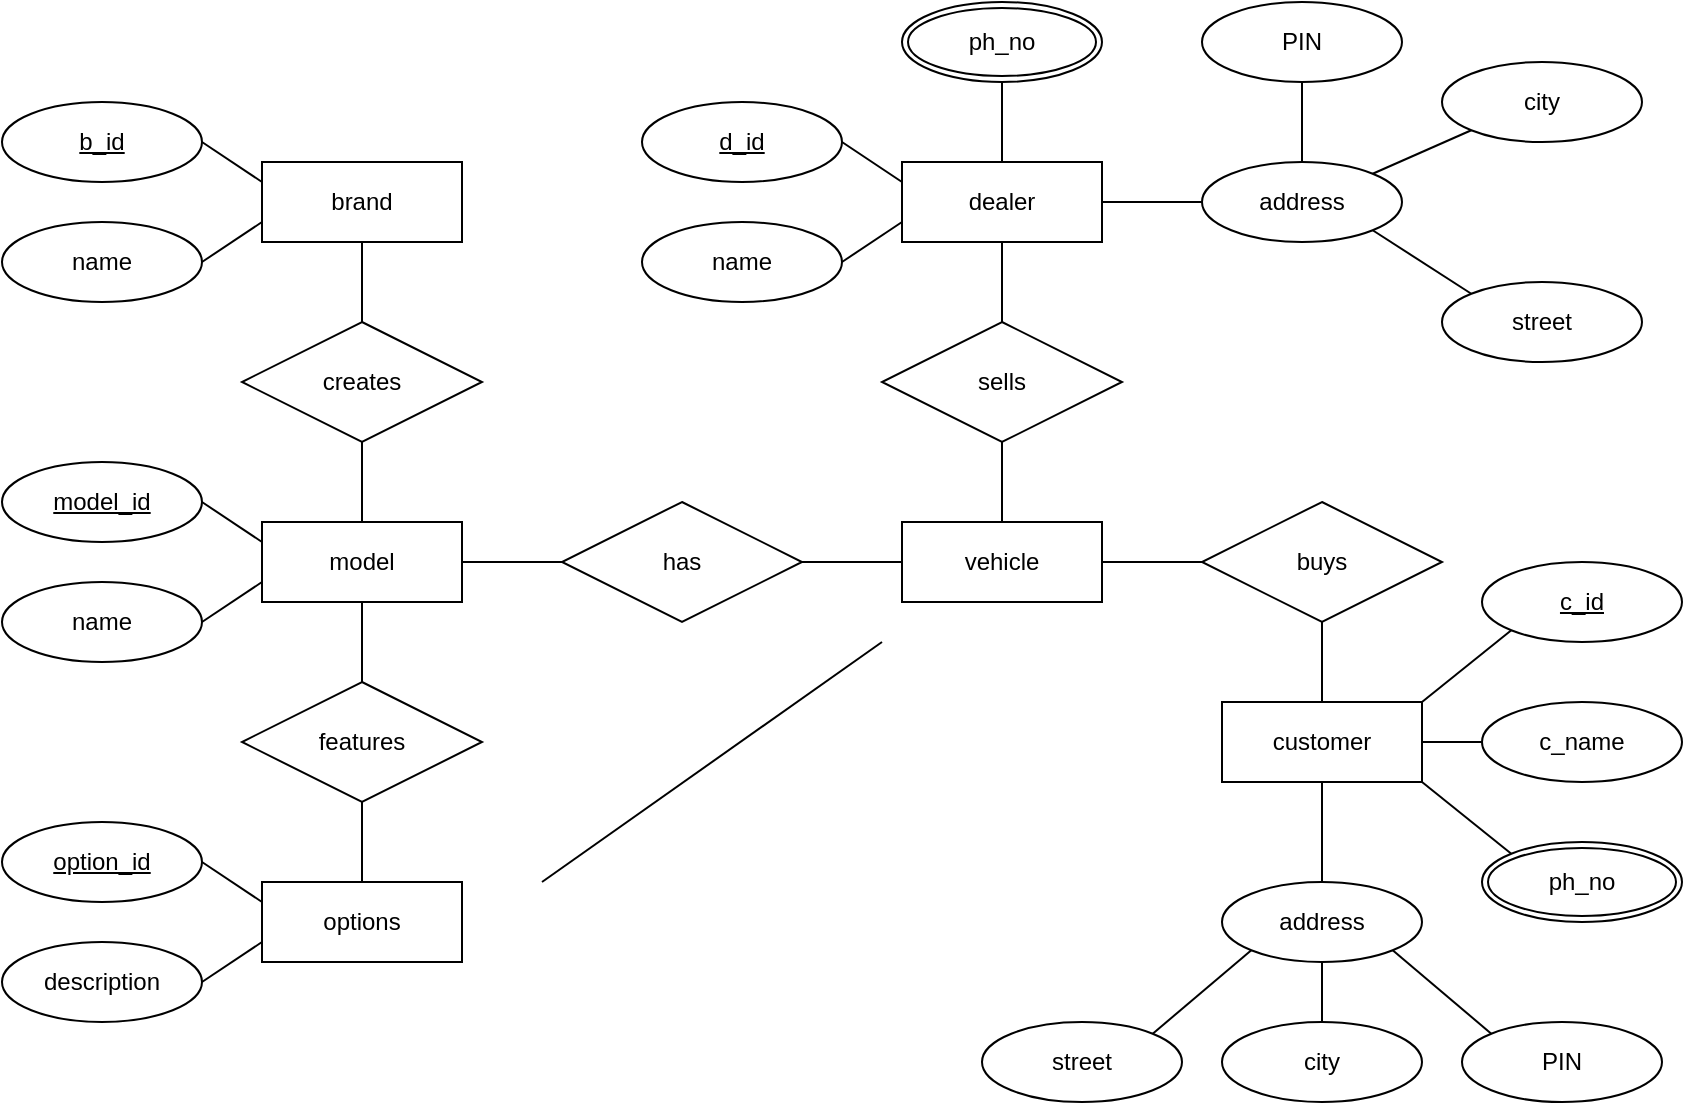 <mxfile>
    <diagram id="Fi62ssutDj-L1F78R3B6" name="Page-1">
        <mxGraphModel dx="629" dy="506" grid="1" gridSize="10" guides="1" tooltips="1" connect="1" arrows="1" fold="1" page="1" pageScale="1" pageWidth="850" pageHeight="1100" math="0" shadow="0">
            <root>
                <mxCell id="0"/>
                <mxCell id="1" parent="0"/>
                <mxCell id="3" value="brand" style="whiteSpace=wrap;html=1;align=center;" vertex="1" parent="1">
                    <mxGeometry x="150" y="130" width="100" height="40" as="geometry"/>
                </mxCell>
                <mxCell id="4" value="name" style="ellipse;whiteSpace=wrap;html=1;align=center;" vertex="1" parent="1">
                    <mxGeometry x="20" y="160" width="100" height="40" as="geometry"/>
                </mxCell>
                <mxCell id="5" value="b_id" style="ellipse;whiteSpace=wrap;html=1;align=center;fontStyle=4;" vertex="1" parent="1">
                    <mxGeometry x="20" y="100" width="100" height="40" as="geometry"/>
                </mxCell>
                <mxCell id="6" value="" style="endArrow=none;html=1;rounded=0;entryX=1;entryY=0.5;entryDx=0;entryDy=0;exitX=0;exitY=0.25;exitDx=0;exitDy=0;" edge="1" parent="1" source="3" target="5">
                    <mxGeometry relative="1" as="geometry">
                        <mxPoint x="270" y="210" as="sourcePoint"/>
                        <mxPoint x="430" y="210" as="targetPoint"/>
                    </mxGeometry>
                </mxCell>
                <mxCell id="8" value="" style="endArrow=none;html=1;rounded=0;exitX=1;exitY=0.5;exitDx=0;exitDy=0;entryX=0;entryY=0.75;entryDx=0;entryDy=0;" edge="1" parent="1" source="4" target="3">
                    <mxGeometry relative="1" as="geometry">
                        <mxPoint x="270" y="210" as="sourcePoint"/>
                        <mxPoint x="430" y="210" as="targetPoint"/>
                    </mxGeometry>
                </mxCell>
                <mxCell id="10" value="model" style="whiteSpace=wrap;html=1;align=center;" vertex="1" parent="1">
                    <mxGeometry x="150" y="310" width="100" height="40" as="geometry"/>
                </mxCell>
                <mxCell id="11" value="creates" style="shape=rhombus;perimeter=rhombusPerimeter;whiteSpace=wrap;html=1;align=center;" vertex="1" parent="1">
                    <mxGeometry x="140" y="210" width="120" height="60" as="geometry"/>
                </mxCell>
                <mxCell id="12" value="" style="endArrow=none;html=1;rounded=0;exitX=0.5;exitY=0;exitDx=0;exitDy=0;entryX=0.5;entryY=1;entryDx=0;entryDy=0;" edge="1" parent="1" source="11" target="3">
                    <mxGeometry relative="1" as="geometry">
                        <mxPoint x="260" y="300" as="sourcePoint"/>
                        <mxPoint x="420" y="300" as="targetPoint"/>
                    </mxGeometry>
                </mxCell>
                <mxCell id="13" value="" style="endArrow=none;html=1;rounded=0;exitX=0.5;exitY=0;exitDx=0;exitDy=0;entryX=0.5;entryY=1;entryDx=0;entryDy=0;" edge="1" parent="1" source="10" target="11">
                    <mxGeometry relative="1" as="geometry">
                        <mxPoint x="260" y="300" as="sourcePoint"/>
                        <mxPoint x="420" y="300" as="targetPoint"/>
                    </mxGeometry>
                </mxCell>
                <mxCell id="14" value="features" style="shape=rhombus;perimeter=rhombusPerimeter;whiteSpace=wrap;html=1;align=center;" vertex="1" parent="1">
                    <mxGeometry x="140" y="390" width="120" height="60" as="geometry"/>
                </mxCell>
                <mxCell id="15" value="options" style="whiteSpace=wrap;html=1;align=center;" vertex="1" parent="1">
                    <mxGeometry x="150" y="490" width="100" height="40" as="geometry"/>
                </mxCell>
                <mxCell id="16" value="" style="endArrow=none;html=1;rounded=0;exitX=0.5;exitY=1;exitDx=0;exitDy=0;entryX=0.5;entryY=0;entryDx=0;entryDy=0;" edge="1" parent="1" source="10" target="14">
                    <mxGeometry relative="1" as="geometry">
                        <mxPoint x="320" y="330" as="sourcePoint"/>
                        <mxPoint x="480" y="330" as="targetPoint"/>
                    </mxGeometry>
                </mxCell>
                <mxCell id="17" value="" style="endArrow=none;html=1;rounded=0;exitX=0.5;exitY=1;exitDx=0;exitDy=0;entryX=0.5;entryY=0;entryDx=0;entryDy=0;" edge="1" parent="1" source="14" target="15">
                    <mxGeometry relative="1" as="geometry">
                        <mxPoint x="320" y="330" as="sourcePoint"/>
                        <mxPoint x="480" y="330" as="targetPoint"/>
                    </mxGeometry>
                </mxCell>
                <mxCell id="18" value="model_id" style="ellipse;whiteSpace=wrap;html=1;align=center;fontStyle=4;" vertex="1" parent="1">
                    <mxGeometry x="20" y="280" width="100" height="40" as="geometry"/>
                </mxCell>
                <mxCell id="19" value="" style="endArrow=none;html=1;rounded=0;entryX=1;entryY=0.5;entryDx=0;entryDy=0;exitX=0;exitY=0.25;exitDx=0;exitDy=0;" edge="1" parent="1" target="18" source="10">
                    <mxGeometry relative="1" as="geometry">
                        <mxPoint x="120" y="330" as="sourcePoint"/>
                        <mxPoint x="430" y="390" as="targetPoint"/>
                    </mxGeometry>
                </mxCell>
                <mxCell id="22" value="name" style="ellipse;whiteSpace=wrap;html=1;align=center;" vertex="1" parent="1">
                    <mxGeometry x="20" y="340" width="100" height="40" as="geometry"/>
                </mxCell>
                <mxCell id="23" value="" style="endArrow=none;html=1;rounded=0;exitX=1;exitY=0.5;exitDx=0;exitDy=0;entryX=0;entryY=0.75;entryDx=0;entryDy=0;" edge="1" parent="1" source="22" target="10">
                    <mxGeometry relative="1" as="geometry">
                        <mxPoint x="270" y="390" as="sourcePoint"/>
                        <mxPoint x="130" y="330" as="targetPoint"/>
                    </mxGeometry>
                </mxCell>
                <mxCell id="24" value="option_id" style="ellipse;whiteSpace=wrap;html=1;align=center;fontStyle=4;" vertex="1" parent="1">
                    <mxGeometry x="20" y="460" width="100" height="40" as="geometry"/>
                </mxCell>
                <mxCell id="25" value="" style="endArrow=none;html=1;rounded=0;entryX=1;entryY=0.5;entryDx=0;entryDy=0;exitX=0;exitY=0.25;exitDx=0;exitDy=0;" edge="1" parent="1" target="24" source="15">
                    <mxGeometry relative="1" as="geometry">
                        <mxPoint x="140" y="500" as="sourcePoint"/>
                        <mxPoint x="430" y="570" as="targetPoint"/>
                    </mxGeometry>
                </mxCell>
                <mxCell id="26" value="description" style="ellipse;whiteSpace=wrap;html=1;align=center;" vertex="1" parent="1">
                    <mxGeometry x="20" y="520" width="100" height="40" as="geometry"/>
                </mxCell>
                <mxCell id="27" value="" style="endArrow=none;html=1;rounded=0;exitX=1;exitY=0.5;exitDx=0;exitDy=0;entryX=0;entryY=0.75;entryDx=0;entryDy=0;" edge="1" parent="1" source="26" target="15">
                    <mxGeometry relative="1" as="geometry">
                        <mxPoint x="270" y="570" as="sourcePoint"/>
                        <mxPoint x="140" y="520" as="targetPoint"/>
                    </mxGeometry>
                </mxCell>
                <mxCell id="28" value="vehicle" style="whiteSpace=wrap;html=1;align=center;" vertex="1" parent="1">
                    <mxGeometry x="470" y="310" width="100" height="40" as="geometry"/>
                </mxCell>
                <mxCell id="30" value="has" style="shape=rhombus;perimeter=rhombusPerimeter;whiteSpace=wrap;html=1;align=center;" vertex="1" parent="1">
                    <mxGeometry x="300" y="300" width="120" height="60" as="geometry"/>
                </mxCell>
                <mxCell id="31" value="" style="endArrow=none;html=1;rounded=0;exitX=1;exitY=0.5;exitDx=0;exitDy=0;entryX=0;entryY=0.5;entryDx=0;entryDy=0;" edge="1" parent="1" source="10" target="30">
                    <mxGeometry relative="1" as="geometry">
                        <mxPoint x="360" y="340" as="sourcePoint"/>
                        <mxPoint x="520" y="340" as="targetPoint"/>
                    </mxGeometry>
                </mxCell>
                <mxCell id="32" value="" style="endArrow=none;html=1;rounded=0;exitX=1;exitY=0.5;exitDx=0;exitDy=0;entryX=0;entryY=0.5;entryDx=0;entryDy=0;" edge="1" parent="1" source="30" target="28">
                    <mxGeometry relative="1" as="geometry">
                        <mxPoint x="360" y="340" as="sourcePoint"/>
                        <mxPoint x="520" y="340" as="targetPoint"/>
                    </mxGeometry>
                </mxCell>
                <mxCell id="34" value="dealer" style="whiteSpace=wrap;html=1;align=center;" vertex="1" parent="1">
                    <mxGeometry x="470" y="130" width="100" height="40" as="geometry"/>
                </mxCell>
                <mxCell id="35" value="name" style="ellipse;whiteSpace=wrap;html=1;align=center;" vertex="1" parent="1">
                    <mxGeometry x="340" y="160" width="100" height="40" as="geometry"/>
                </mxCell>
                <mxCell id="36" value="d_id" style="ellipse;whiteSpace=wrap;html=1;align=center;fontStyle=4;" vertex="1" parent="1">
                    <mxGeometry x="340" y="100" width="100" height="40" as="geometry"/>
                </mxCell>
                <mxCell id="37" value="" style="endArrow=none;html=1;rounded=0;entryX=1;entryY=0.5;entryDx=0;entryDy=0;exitX=0;exitY=0.25;exitDx=0;exitDy=0;" edge="1" parent="1" source="34" target="36">
                    <mxGeometry relative="1" as="geometry">
                        <mxPoint x="590" y="210" as="sourcePoint"/>
                        <mxPoint x="750" y="210" as="targetPoint"/>
                    </mxGeometry>
                </mxCell>
                <mxCell id="38" value="" style="endArrow=none;html=1;rounded=0;exitX=1;exitY=0.5;exitDx=0;exitDy=0;entryX=0;entryY=0.75;entryDx=0;entryDy=0;" edge="1" parent="1" source="35" target="34">
                    <mxGeometry relative="1" as="geometry">
                        <mxPoint x="590" y="210" as="sourcePoint"/>
                        <mxPoint x="750" y="210" as="targetPoint"/>
                    </mxGeometry>
                </mxCell>
                <mxCell id="39" value="sells" style="shape=rhombus;perimeter=rhombusPerimeter;whiteSpace=wrap;html=1;align=center;" vertex="1" parent="1">
                    <mxGeometry x="460" y="210" width="120" height="60" as="geometry"/>
                </mxCell>
                <mxCell id="40" value="" style="endArrow=none;html=1;rounded=0;exitX=0.5;exitY=0;exitDx=0;exitDy=0;entryX=0.5;entryY=1;entryDx=0;entryDy=0;" edge="1" parent="1" source="39" target="34">
                    <mxGeometry relative="1" as="geometry">
                        <mxPoint x="580" y="300" as="sourcePoint"/>
                        <mxPoint x="740" y="300" as="targetPoint"/>
                    </mxGeometry>
                </mxCell>
                <mxCell id="41" value="" style="endArrow=none;html=1;rounded=0;exitX=0.5;exitY=0;exitDx=0;exitDy=0;entryX=0.5;entryY=1;entryDx=0;entryDy=0;" edge="1" parent="1" target="39" source="28">
                    <mxGeometry relative="1" as="geometry">
                        <mxPoint x="520" y="310" as="sourcePoint"/>
                        <mxPoint x="740" y="300" as="targetPoint"/>
                    </mxGeometry>
                </mxCell>
                <mxCell id="44" value="" style="endArrow=none;html=1;rounded=0;exitX=1;exitY=0.5;exitDx=0;exitDy=0;entryX=0;entryY=0.5;entryDx=0;entryDy=0;" edge="1" parent="1" source="28" target="45">
                    <mxGeometry relative="1" as="geometry">
                        <mxPoint x="470" y="280" as="sourcePoint"/>
                        <mxPoint x="520" y="400" as="targetPoint"/>
                    </mxGeometry>
                </mxCell>
                <mxCell id="45" value="buys" style="shape=rhombus;perimeter=rhombusPerimeter;whiteSpace=wrap;html=1;align=center;" vertex="1" parent="1">
                    <mxGeometry x="620" y="300" width="120" height="60" as="geometry"/>
                </mxCell>
                <mxCell id="46" value="customer" style="whiteSpace=wrap;html=1;align=center;" vertex="1" parent="1">
                    <mxGeometry x="630" y="400" width="100" height="40" as="geometry"/>
                </mxCell>
                <mxCell id="47" value="" style="endArrow=none;html=1;rounded=0;exitX=0.5;exitY=1;exitDx=0;exitDy=0;entryX=0.5;entryY=0;entryDx=0;entryDy=0;" edge="1" parent="1" source="45" target="46">
                    <mxGeometry relative="1" as="geometry">
                        <mxPoint x="640" y="335" as="sourcePoint"/>
                        <mxPoint x="800" y="335" as="targetPoint"/>
                    </mxGeometry>
                </mxCell>
                <mxCell id="48" value="c_id" style="ellipse;whiteSpace=wrap;html=1;align=center;fontStyle=4;" vertex="1" parent="1">
                    <mxGeometry x="760" y="330" width="100" height="40" as="geometry"/>
                </mxCell>
                <mxCell id="49" value="" style="endArrow=none;html=1;rounded=0;entryX=0;entryY=1;entryDx=0;entryDy=0;exitX=1;exitY=0;exitDx=0;exitDy=0;" edge="1" parent="1" source="46" target="48">
                    <mxGeometry relative="1" as="geometry">
                        <mxPoint x="460" y="505" as="sourcePoint"/>
                        <mxPoint x="750" y="575" as="targetPoint"/>
                    </mxGeometry>
                </mxCell>
                <mxCell id="50" value="c_name" style="ellipse;whiteSpace=wrap;html=1;align=center;" vertex="1" parent="1">
                    <mxGeometry x="760" y="400" width="100" height="40" as="geometry"/>
                </mxCell>
                <mxCell id="52" value="" style="endArrow=none;html=1;rounded=0;entryX=0.5;entryY=1;entryDx=0;entryDy=0;" edge="1" parent="1" target="46">
                    <mxGeometry relative="1" as="geometry">
                        <mxPoint x="680" y="490" as="sourcePoint"/>
                        <mxPoint x="520" y="510" as="targetPoint"/>
                    </mxGeometry>
                </mxCell>
                <mxCell id="53" value="" style="endArrow=none;html=1;rounded=0;exitX=1;exitY=0.5;exitDx=0;exitDy=0;entryX=0;entryY=0.5;entryDx=0;entryDy=0;" edge="1" parent="1" source="46" target="50">
                    <mxGeometry relative="1" as="geometry">
                        <mxPoint x="580" y="450" as="sourcePoint"/>
                        <mxPoint x="740" y="450" as="targetPoint"/>
                    </mxGeometry>
                </mxCell>
                <mxCell id="54" value="address" style="ellipse;whiteSpace=wrap;html=1;align=center;" vertex="1" parent="1">
                    <mxGeometry x="630" y="490" width="100" height="40" as="geometry"/>
                </mxCell>
                <mxCell id="56" value="ph_no" style="ellipse;shape=doubleEllipse;margin=3;whiteSpace=wrap;html=1;align=center;" vertex="1" parent="1">
                    <mxGeometry x="760" y="470" width="100" height="40" as="geometry"/>
                </mxCell>
                <mxCell id="57" value="" style="endArrow=none;html=1;rounded=0;exitX=0;exitY=0;exitDx=0;exitDy=0;entryX=1;entryY=1;entryDx=0;entryDy=0;" edge="1" parent="1" source="56" target="46">
                    <mxGeometry relative="1" as="geometry">
                        <mxPoint x="490" y="450" as="sourcePoint"/>
                        <mxPoint x="650" y="450" as="targetPoint"/>
                    </mxGeometry>
                </mxCell>
                <mxCell id="59" value="street" style="ellipse;whiteSpace=wrap;html=1;align=center;" vertex="1" parent="1">
                    <mxGeometry x="510" y="560" width="100" height="40" as="geometry"/>
                </mxCell>
                <mxCell id="60" value="city" style="ellipse;whiteSpace=wrap;html=1;align=center;" vertex="1" parent="1">
                    <mxGeometry x="630" y="560" width="100" height="40" as="geometry"/>
                </mxCell>
                <mxCell id="61" value="PIN" style="ellipse;whiteSpace=wrap;html=1;align=center;" vertex="1" parent="1">
                    <mxGeometry x="750" y="560" width="100" height="40" as="geometry"/>
                </mxCell>
                <mxCell id="62" value="" style="endArrow=none;html=1;rounded=0;exitX=0;exitY=1;exitDx=0;exitDy=0;entryX=1;entryY=0;entryDx=0;entryDy=0;" edge="1" parent="1" source="54" target="59">
                    <mxGeometry relative="1" as="geometry">
                        <mxPoint x="510" y="400" as="sourcePoint"/>
                        <mxPoint x="670" y="400" as="targetPoint"/>
                    </mxGeometry>
                </mxCell>
                <mxCell id="63" value="" style="endArrow=none;html=1;rounded=0;exitX=0.5;exitY=1;exitDx=0;exitDy=0;entryX=0.5;entryY=0;entryDx=0;entryDy=0;" edge="1" parent="1" source="54" target="60">
                    <mxGeometry relative="1" as="geometry">
                        <mxPoint x="654.854" y="534.226" as="sourcePoint"/>
                        <mxPoint x="605.146" y="575.774" as="targetPoint"/>
                    </mxGeometry>
                </mxCell>
                <mxCell id="64" value="" style="endArrow=none;html=1;rounded=0;exitX=1;exitY=1;exitDx=0;exitDy=0;entryX=0;entryY=0;entryDx=0;entryDy=0;" edge="1" parent="1" source="54" target="61">
                    <mxGeometry relative="1" as="geometry">
                        <mxPoint x="664.854" y="544.226" as="sourcePoint"/>
                        <mxPoint x="615.146" y="585.774" as="targetPoint"/>
                    </mxGeometry>
                </mxCell>
                <mxCell id="65" value="" style="endArrow=none;html=1;rounded=0;" edge="1" parent="1">
                    <mxGeometry relative="1" as="geometry">
                        <mxPoint x="290" y="490" as="sourcePoint"/>
                        <mxPoint x="460" y="370" as="targetPoint"/>
                    </mxGeometry>
                </mxCell>
                <mxCell id="if0o4jPbVrrK2dcih5uc-65" value="address" style="ellipse;whiteSpace=wrap;html=1;align=center;" vertex="1" parent="1">
                    <mxGeometry x="620" y="130" width="100" height="40" as="geometry"/>
                </mxCell>
                <mxCell id="if0o4jPbVrrK2dcih5uc-66" value="street" style="ellipse;whiteSpace=wrap;html=1;align=center;" vertex="1" parent="1">
                    <mxGeometry x="740" y="190" width="100" height="40" as="geometry"/>
                </mxCell>
                <mxCell id="if0o4jPbVrrK2dcih5uc-67" value="city" style="ellipse;whiteSpace=wrap;html=1;align=center;" vertex="1" parent="1">
                    <mxGeometry x="740" y="80" width="100" height="40" as="geometry"/>
                </mxCell>
                <mxCell id="if0o4jPbVrrK2dcih5uc-68" value="PIN" style="ellipse;whiteSpace=wrap;html=1;align=center;" vertex="1" parent="1">
                    <mxGeometry x="620" y="50" width="100" height="40" as="geometry"/>
                </mxCell>
                <mxCell id="if0o4jPbVrrK2dcih5uc-69" value="" style="endArrow=none;html=1;rounded=0;exitX=1;exitY=1;exitDx=0;exitDy=0;entryX=0;entryY=0;entryDx=0;entryDy=0;" edge="1" parent="1" source="if0o4jPbVrrK2dcih5uc-65" target="if0o4jPbVrrK2dcih5uc-66">
                    <mxGeometry relative="1" as="geometry">
                        <mxPoint x="560" y="35" as="sourcePoint"/>
                        <mxPoint x="720" y="35" as="targetPoint"/>
                    </mxGeometry>
                </mxCell>
                <mxCell id="if0o4jPbVrrK2dcih5uc-70" value="" style="endArrow=none;html=1;rounded=0;exitX=1;exitY=0;exitDx=0;exitDy=0;entryX=0;entryY=1;entryDx=0;entryDy=0;" edge="1" parent="1" source="if0o4jPbVrrK2dcih5uc-65" target="if0o4jPbVrrK2dcih5uc-67">
                    <mxGeometry relative="1" as="geometry">
                        <mxPoint x="704.854" y="169.226" as="sourcePoint"/>
                        <mxPoint x="655.146" y="210.774" as="targetPoint"/>
                    </mxGeometry>
                </mxCell>
                <mxCell id="if0o4jPbVrrK2dcih5uc-71" value="" style="endArrow=none;html=1;rounded=0;exitX=0.5;exitY=0;exitDx=0;exitDy=0;entryX=0.5;entryY=1;entryDx=0;entryDy=0;" edge="1" parent="1" source="if0o4jPbVrrK2dcih5uc-65" target="if0o4jPbVrrK2dcih5uc-68">
                    <mxGeometry relative="1" as="geometry">
                        <mxPoint x="714.854" y="179.226" as="sourcePoint"/>
                        <mxPoint x="665.146" y="220.774" as="targetPoint"/>
                    </mxGeometry>
                </mxCell>
                <mxCell id="if0o4jPbVrrK2dcih5uc-72" value="" style="endArrow=none;html=1;rounded=0;exitX=1;exitY=0.5;exitDx=0;exitDy=0;entryX=0;entryY=0.5;entryDx=0;entryDy=0;" edge="1" parent="1" source="34" target="if0o4jPbVrrK2dcih5uc-65">
                    <mxGeometry relative="1" as="geometry">
                        <mxPoint x="540" y="270" as="sourcePoint"/>
                        <mxPoint x="610" y="150" as="targetPoint"/>
                    </mxGeometry>
                </mxCell>
                <mxCell id="if0o4jPbVrrK2dcih5uc-73" value="ph_no" style="ellipse;shape=doubleEllipse;margin=3;whiteSpace=wrap;html=1;align=center;" vertex="1" parent="1">
                    <mxGeometry x="470" y="50" width="100" height="40" as="geometry"/>
                </mxCell>
                <mxCell id="if0o4jPbVrrK2dcih5uc-74" value="" style="endArrow=none;html=1;rounded=0;exitX=0.5;exitY=1;exitDx=0;exitDy=0;entryX=0.5;entryY=0;entryDx=0;entryDy=0;" edge="1" parent="1" source="if0o4jPbVrrK2dcih5uc-73" target="34">
                    <mxGeometry relative="1" as="geometry">
                        <mxPoint x="200" y="30" as="sourcePoint"/>
                        <mxPoint x="440.0" y="20" as="targetPoint"/>
                    </mxGeometry>
                </mxCell>
            </root>
        </mxGraphModel>
    </diagram>
</mxfile>